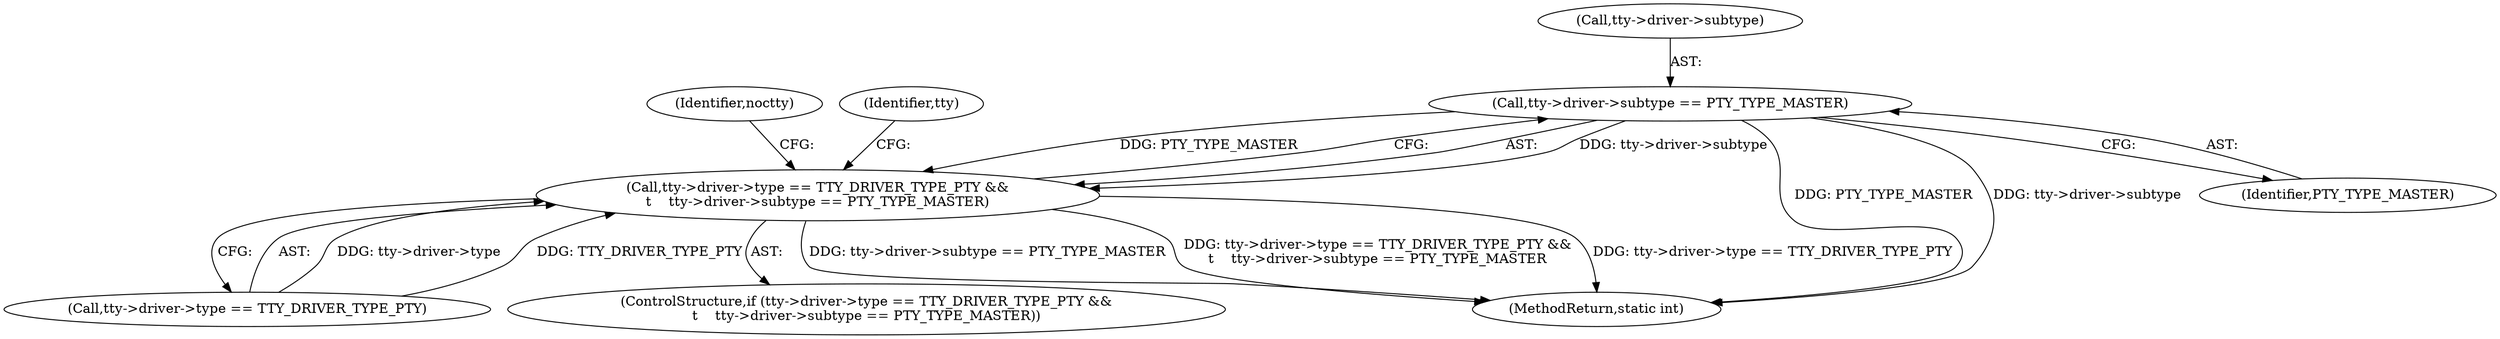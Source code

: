 digraph "0_linux_c290f8358acaeffd8e0c551ddcc24d1206143376@pointer" {
"1000351" [label="(Call,tty->driver->subtype == PTY_TYPE_MASTER)"];
"1000343" [label="(Call,tty->driver->type == TTY_DRIVER_TYPE_PTY &&\n\t    tty->driver->subtype == PTY_TYPE_MASTER)"];
"1000359" [label="(Identifier,noctty)"];
"1000342" [label="(ControlStructure,if (tty->driver->type == TTY_DRIVER_TYPE_PTY &&\n\t    tty->driver->subtype == PTY_TYPE_MASTER))"];
"1000364" [label="(Identifier,tty)"];
"1000352" [label="(Call,tty->driver->subtype)"];
"1000486" [label="(MethodReturn,static int)"];
"1000357" [label="(Identifier,PTY_TYPE_MASTER)"];
"1000351" [label="(Call,tty->driver->subtype == PTY_TYPE_MASTER)"];
"1000344" [label="(Call,tty->driver->type == TTY_DRIVER_TYPE_PTY)"];
"1000343" [label="(Call,tty->driver->type == TTY_DRIVER_TYPE_PTY &&\n\t    tty->driver->subtype == PTY_TYPE_MASTER)"];
"1000351" -> "1000343"  [label="AST: "];
"1000351" -> "1000357"  [label="CFG: "];
"1000352" -> "1000351"  [label="AST: "];
"1000357" -> "1000351"  [label="AST: "];
"1000343" -> "1000351"  [label="CFG: "];
"1000351" -> "1000486"  [label="DDG: PTY_TYPE_MASTER"];
"1000351" -> "1000486"  [label="DDG: tty->driver->subtype"];
"1000351" -> "1000343"  [label="DDG: tty->driver->subtype"];
"1000351" -> "1000343"  [label="DDG: PTY_TYPE_MASTER"];
"1000343" -> "1000342"  [label="AST: "];
"1000343" -> "1000344"  [label="CFG: "];
"1000344" -> "1000343"  [label="AST: "];
"1000359" -> "1000343"  [label="CFG: "];
"1000364" -> "1000343"  [label="CFG: "];
"1000343" -> "1000486"  [label="DDG: tty->driver->type == TTY_DRIVER_TYPE_PTY"];
"1000343" -> "1000486"  [label="DDG: tty->driver->subtype == PTY_TYPE_MASTER"];
"1000343" -> "1000486"  [label="DDG: tty->driver->type == TTY_DRIVER_TYPE_PTY &&\n\t    tty->driver->subtype == PTY_TYPE_MASTER"];
"1000344" -> "1000343"  [label="DDG: tty->driver->type"];
"1000344" -> "1000343"  [label="DDG: TTY_DRIVER_TYPE_PTY"];
}
